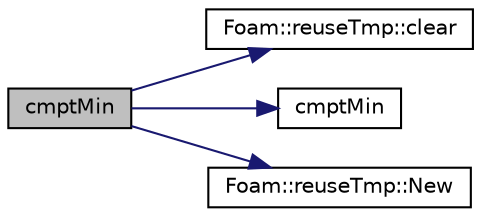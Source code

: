 digraph "cmptMin"
{
  bgcolor="transparent";
  edge [fontname="Helvetica",fontsize="10",labelfontname="Helvetica",labelfontsize="10"];
  node [fontname="Helvetica",fontsize="10",shape=record];
  rankdir="LR";
  Node1 [label="cmptMin",height=0.2,width=0.4,color="black", fillcolor="grey75", style="filled", fontcolor="black"];
  Node1 -> Node2 [color="midnightblue",fontsize="10",style="solid",fontname="Helvetica"];
  Node2 [label="Foam::reuseTmp::clear",height=0.2,width=0.4,color="black",URL="$a02164.html#a8ca867fc602373164df237bfc74061d3"];
  Node1 -> Node3 [color="midnightblue",fontsize="10",style="solid",fontname="Helvetica"];
  Node3 [label="cmptMin",height=0.2,width=0.4,color="black",URL="$a10725.html#a4b2a4d10cca98cdf1b0f9667b5d8d556"];
  Node1 -> Node4 [color="midnightblue",fontsize="10",style="solid",fontname="Helvetica"];
  Node4 [label="Foam::reuseTmp::New",height=0.2,width=0.4,color="black",URL="$a02164.html#a9776d70803cae65094c1c967216fed43"];
}
